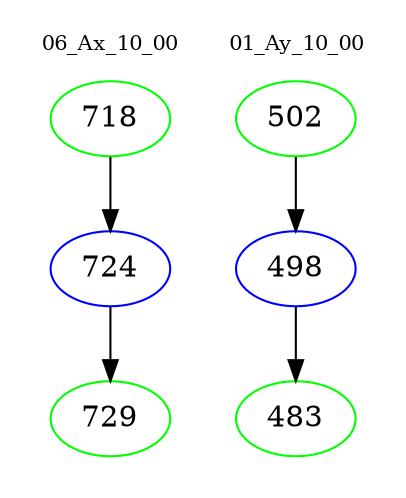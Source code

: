 digraph{
subgraph cluster_0 {
color = white
label = "06_Ax_10_00";
fontsize=10;
T0_718 [label="718", color="green"]
T0_718 -> T0_724 [color="black"]
T0_724 [label="724", color="blue"]
T0_724 -> T0_729 [color="black"]
T0_729 [label="729", color="green"]
}
subgraph cluster_1 {
color = white
label = "01_Ay_10_00";
fontsize=10;
T1_502 [label="502", color="green"]
T1_502 -> T1_498 [color="black"]
T1_498 [label="498", color="blue"]
T1_498 -> T1_483 [color="black"]
T1_483 [label="483", color="green"]
}
}

